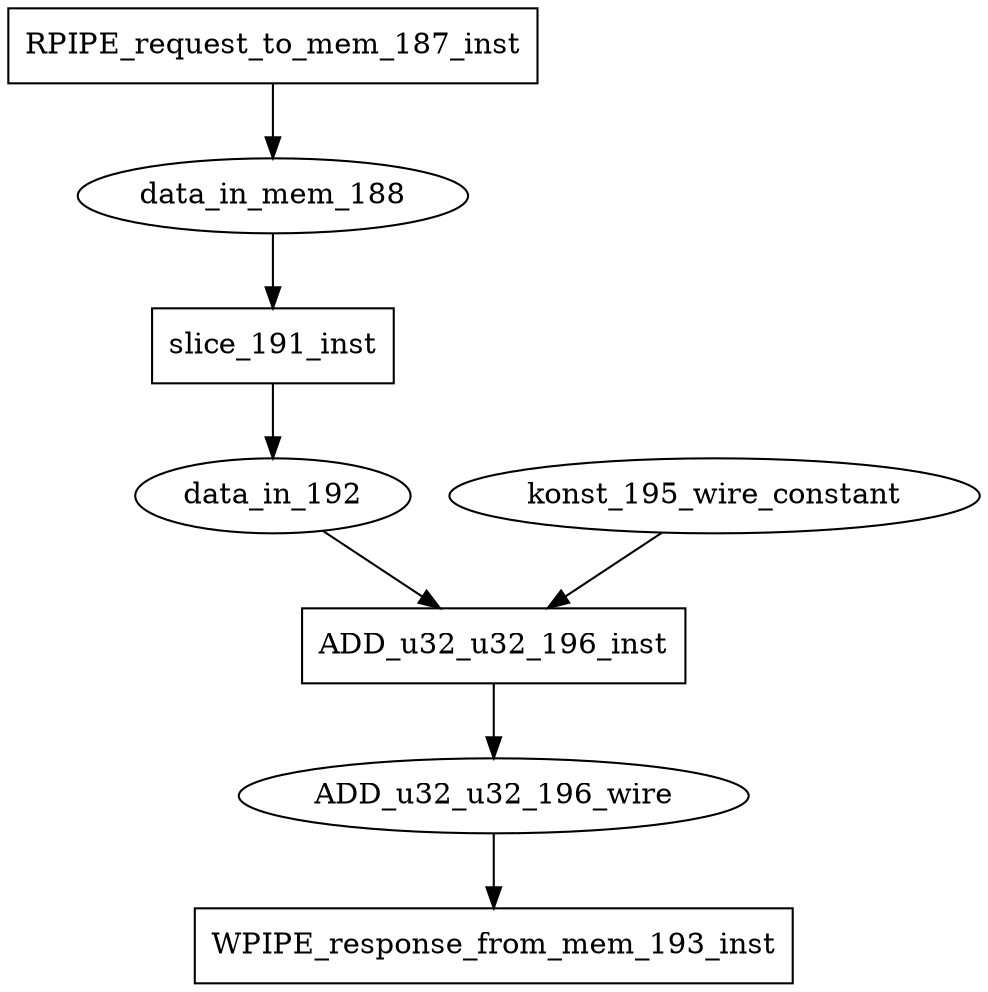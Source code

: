 digraph data_path {
  ADD_u32_u32_196_wire [shape=ellipse];
  data_in_192 [shape=ellipse];
  data_in_mem_188 [shape=ellipse];
  konst_195_wire_constant [shape=ellipse];
  ADD_u32_u32_196_inst [shape=rectangle];
data_in_192  -> ADD_u32_u32_196_inst;
konst_195_wire_constant  -> ADD_u32_u32_196_inst;
ADD_u32_u32_196_inst -> ADD_u32_u32_196_wire;
  RPIPE_request_to_mem_187_inst [shape=rectangle];
RPIPE_request_to_mem_187_inst -> data_in_mem_188;
  WPIPE_response_from_mem_193_inst [shape=rectangle];
ADD_u32_u32_196_wire  -> WPIPE_response_from_mem_193_inst;
  slice_191_inst [shape=rectangle];
data_in_mem_188  -> slice_191_inst;
slice_191_inst -> data_in_192;
}
